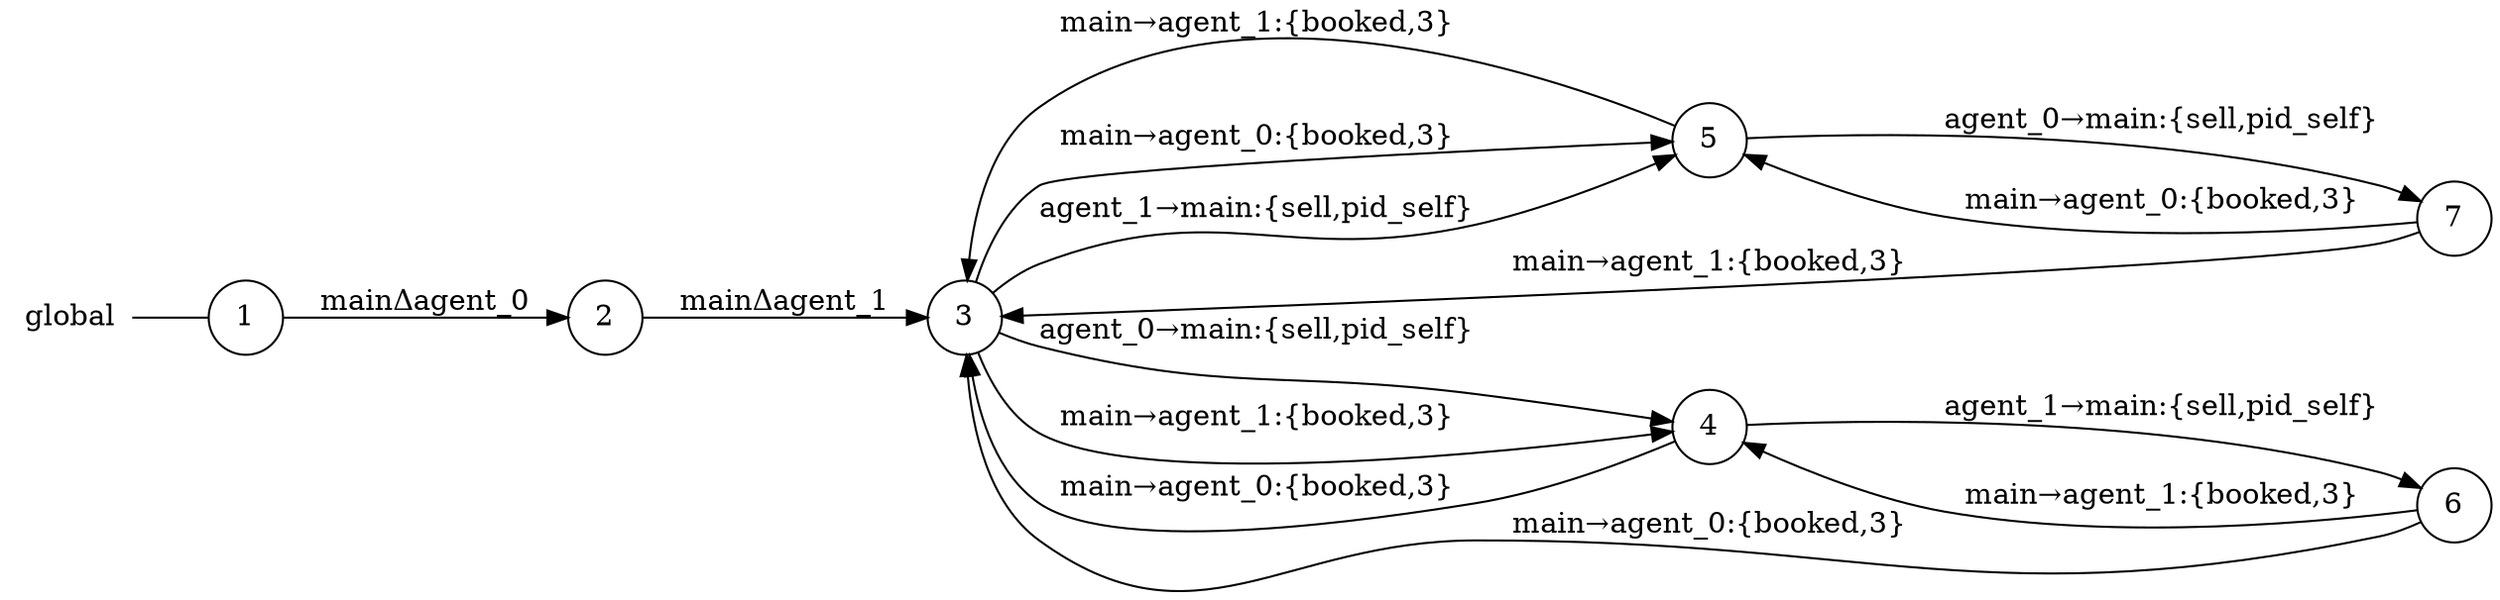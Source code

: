 digraph global {
	rankdir="LR";
	n_0 [label="global", shape="plaintext"];
	n_1 [id="5", shape=circle, label="5"];
	n_2 [id="6", shape=circle, label="6"];
	n_3 [id="1", shape=circle, label="1"];
	n_0 -> n_3 [arrowhead=none];
	n_4 [id="2", shape=circle, label="2"];
	n_5 [id="4", shape=circle, label="4"];
	n_6 [id="7", shape=circle, label="7"];
	n_7 [id="3", shape=circle, label="3"];

	n_7 -> n_5 [id="[$e|2]", label="agent_0→main:{sell,pid_self}"];
	n_4 -> n_7 [id="[$e|1]", label="mainΔagent_1"];
	n_2 -> n_7 [id="[$e|8]", label="main→agent_0:{booked,3}"];
	n_1 -> n_7 [id="[$e|7]", label="main→agent_1:{booked,3}"];
	n_5 -> n_2 [id="[$e|4]", label="agent_1→main:{sell,pid_self}"];
	n_6 -> n_7 [id="[$e|11]", label="main→agent_1:{booked,3}"];
	n_5 -> n_7 [id="[$e|5]", label="main→agent_0:{booked,3}"];
	n_7 -> n_1 [id="[$e|13]", label="main→agent_0:{booked,3}"];
	n_6 -> n_1 [id="[$e|10]", label="main→agent_0:{booked,3}"];
	n_2 -> n_5 [id="[$e|9]", label="main→agent_1:{booked,3}"];
	n_7 -> n_5 [id="[$e|12]", label="main→agent_1:{booked,3}"];
	n_7 -> n_1 [id="[$e|3]", label="agent_1→main:{sell,pid_self}"];
	n_3 -> n_4 [id="[$e|0]", label="mainΔagent_0"];
	n_1 -> n_6 [id="[$e|6]", label="agent_0→main:{sell,pid_self}"];
}
